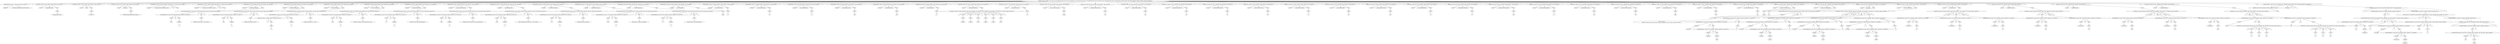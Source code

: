 digraph ast {
    0 [label="File(File { syntax: 0, hashes: [1, 4, 10, 16, 22, 27, 32, 49, 66, 86, 103, 120, 137, 154, 171, 188, 205, 211, 217, 223, 229, 235, 241, 247, 277, 283, 289, 295, 301, 307, 313, 319, 325, 331, 337, 343, 349, 355, 361, 367, 373, 379, 385, 391, 397, 403, 415, 497, 530, 554, 587], globals: [], labels: [], functions: [635], eof: Some(703) })"];
    0 -> 1;
    1 [label="Extends(Extends { syntax: 1, extends: Some(2), path: Some(3) })"];
    1 -> 2;
    2[label="#Extends"];
    1 -> 3;
    3[label="\"Modes/ShootMania/ModeGalaxyTitles.Script.txt\""];
    0 -> 4;
    4 [label="Const(Const { syntax: 4, const_: Some(5), name: Some(6), value: Some(7) })"];
    4 -> 5;
    5[label="#Const"];
    4 -> 6;
    6[label="CompatibleMapTypes"];
    4 -> 7;
    7 [label="Expr"];
    7 -> 8;
    8 [label="Literal"];
    8 -> 9;
    9[label="\"HungerGamesV2Arena\""];
    0 -> 10;
    10 [label="Const(Const { syntax: 10, const_: Some(11), name: Some(12), value: Some(13) })"];
    10 -> 11;
    11[label="#Const"];
    10 -> 12;
    12[label="Version"];
    10 -> 13;
    13 [label="Expr"];
    13 -> 14;
    14 [label="Literal"];
    14 -> 15;
    15[label="\"2018-02-17\""];
    0 -> 16;
    16 [label="Const(Const { syntax: 16, const_: Some(17), name: Some(18), value: Some(19) })"];
    16 -> 17;
    17[label="#Const"];
    16 -> 18;
    18[label="ScriptName"];
    16 -> 19;
    19 [label="Expr"];
    19 -> 20;
    20 [label="Literal"];
    20 -> 21;
    21[label="\"Modes/ShootMania/HungerGames.Script.txt\""];
    0 -> 22;
    22 [label="Include(Include { syntax: 22, include: Some(23), path: Some(24), as_: Some(25), name: Some(26) })"];
    22 -> 23;
    23[label="#Include"];
    22 -> 24;
    24[label="\"Libs/Nadeo/ShootMania/Map.Script.txt\""];
    22 -> 25;
    25[label="as"];
    22 -> 26;
    26[label="Map"];
    0 -> 27;
    27 [label="Include(Include { syntax: 27, include: Some(28), path: Some(29), as_: Some(30), name: Some(31) })"];
    27 -> 28;
    28[label="#Include"];
    27 -> 29;
    29[label="\"Libs/domino54/MultiClans.Script.txt\""];
    27 -> 30;
    30[label="as"];
    27 -> 31;
    31[label="Clans"];
    0 -> 32;
    32 [label="Setting(Setting { syntax: 32, setting: Some(33), name: Some(34), value: Some(35) })"];
    32 -> 33;
    33[label="#Setting"];
    32 -> 34;
    34[label="S_OffZoneActivationTime"];
    32 -> 35;
    35 [label="Expr"];
    35 -> 43;
    43 [label="FunctionCall(FunctionCall { syntax: 43, lhs: Some(38), lparen: Some(44), args: [(45, None)], rparen: Some(48) })"];
    43 -> 38;
    38 [label="BinaryOp(BinaryOp { syntax: 38, lhs: Some(36), operator: Some(39), rhs: Some(40) })"];
    38 -> 36;
    36 [label="Literal"];
    36 -> 37;
    37[label="360"];
    38 -> 39;
    39[label="as"];
    38 -> 40;
    40 [label="Expr"];
    40 -> 41;
    41 [label="Identifier"];
    41 -> 42;
    42[label="_"];
    43 -> 44;
    44[label="("];
    43 -> 45;
    45 [label="Expr"];
    45 -> 46;
    46 [label="Literal"];
    46 -> 47;
    47[label="\"OffZone activation time (0 = don't activate)\""];
    43 -> 48;
    48[label=")"];
    0 -> 49;
    49 [label="Setting(Setting { syntax: 49, setting: Some(50), name: Some(51), value: Some(52) })"];
    49 -> 50;
    50[label="#Setting"];
    49 -> 51;
    51[label="S_OffZoneShrinkDuration"];
    49 -> 52;
    52 [label="Expr"];
    52 -> 60;
    60 [label="FunctionCall(FunctionCall { syntax: 60, lhs: Some(55), lparen: Some(61), args: [(62, None)], rparen: Some(65) })"];
    60 -> 55;
    55 [label="BinaryOp(BinaryOp { syntax: 55, lhs: Some(53), operator: Some(56), rhs: Some(57) })"];
    55 -> 53;
    53 [label="Literal"];
    53 -> 54;
    54[label="180"];
    55 -> 56;
    56[label="as"];
    55 -> 57;
    57 [label="Expr"];
    57 -> 58;
    58 [label="Identifier"];
    58 -> 59;
    59[label="_"];
    60 -> 61;
    61[label="("];
    60 -> 62;
    62 [label="Expr"];
    62 -> 63;
    63 [label="Literal"];
    63 -> 64;
    64[label="\"OffZone shrink duration (min. 60)\""];
    60 -> 65;
    65[label=")"];
    0 -> 66;
    66 [label="Setting(Setting { syntax: 66, setting: Some(67), name: Some(68), value: Some(69) })"];
    66 -> 67;
    67[label="#Setting"];
    66 -> 68;
    68[label="S_ObjectsSpawnRatio"];
    66 -> 69;
    69 [label="Expr"];
    69 -> 80;
    80 [label="FunctionCall(FunctionCall { syntax: 80, lhs: Some(75), lparen: Some(81), args: [(82, None)], rparen: Some(85) })"];
    80 -> 75;
    75 [label="BinaryOp(BinaryOp { syntax: 75, lhs: Some(70), operator: Some(76), rhs: Some(77) })"];
    75 -> 70;
    70 [label="UnOp(UnOp { syntax: 70, operator: Some(71), operand: Some(72) })"];
    70 -> 71;
    71[label="-"];
    70 -> 72;
    72 [label="Expr"];
    72 -> 73;
    73 [label="Literal"];
    73 -> 74;
    74[label="1."];
    75 -> 76;
    76[label="as"];
    75 -> 77;
    77 [label="Expr"];
    77 -> 78;
    78 [label="Identifier"];
    78 -> 79;
    79[label="_"];
    80 -> 81;
    81[label="("];
    80 -> 82;
    82 [label="Expr"];
    82 -> 83;
    83 [label="Literal"];
    83 -> 84;
    84[label="\"Objects spawning ratio (-1 = auto)\""];
    80 -> 85;
    85[label=")"];
    0 -> 86;
    86 [label="Setting(Setting { syntax: 86, setting: Some(87), name: Some(88), value: Some(89) })"];
    86 -> 87;
    87[label="#Setting"];
    86 -> 88;
    88[label="S_NewcomersJoinTime"];
    86 -> 89;
    89 [label="Expr"];
    89 -> 97;
    97 [label="FunctionCall(FunctionCall { syntax: 97, lhs: Some(92), lparen: Some(98), args: [(99, None)], rparen: Some(102) })"];
    97 -> 92;
    92 [label="BinaryOp(BinaryOp { syntax: 92, lhs: Some(90), operator: Some(93), rhs: Some(94) })"];
    92 -> 90;
    90 [label="Literal"];
    90 -> 91;
    91[label="240"];
    92 -> 93;
    93[label="as"];
    92 -> 94;
    94 [label="Expr"];
    94 -> 95;
    95 [label="Identifier"];
    95 -> 96;
    96[label="_"];
    97 -> 98;
    98[label="("];
    97 -> 99;
    99 [label="Expr"];
    99 -> 100;
    100 [label="Literal"];
    100 -> 101;
    101[label="\"Time for new players to join the game after it starts\""];
    97 -> 102;
    102[label=")"];
    0 -> 103;
    103 [label="Setting(Setting { syntax: 103, setting: Some(104), name: Some(105), value: Some(106) })"];
    103 -> 104;
    104[label="#Setting"];
    103 -> 105;
    105[label="S_ObjectsDroppingRatio"];
    103 -> 106;
    106 [label="Expr"];
    106 -> 114;
    114 [label="FunctionCall(FunctionCall { syntax: 114, lhs: Some(109), lparen: Some(115), args: [(116, None)], rparen: Some(119) })"];
    114 -> 109;
    109 [label="BinaryOp(BinaryOp { syntax: 109, lhs: Some(107), operator: Some(110), rhs: Some(111) })"];
    109 -> 107;
    107 [label="Literal"];
    107 -> 108;
    108[label=".5"];
    109 -> 110;
    110[label="as"];
    109 -> 111;
    111 [label="Expr"];
    111 -> 112;
    112 [label="Identifier"];
    112 -> 113;
    113[label="_"];
    114 -> 115;
    115[label="("];
    114 -> 116;
    116 [label="Expr"];
    116 -> 117;
    117 [label="Literal"];
    117 -> 118;
    118[label="\"Objects drop ratio from eliminated players\""];
    114 -> 119;
    119[label=")"];
    0 -> 120;
    120 [label="Setting(Setting { syntax: 120, setting: Some(121), name: Some(122), value: Some(123) })"];
    120 -> 121;
    121[label="#Setting"];
    120 -> 122;
    122[label="S_RandomizeObjectsSpawns"];
    120 -> 123;
    123 [label="Expr"];
    123 -> 131;
    131 [label="FunctionCall(FunctionCall { syntax: 131, lhs: Some(126), lparen: Some(132), args: [(133, None)], rparen: Some(136) })"];
    131 -> 126;
    126 [label="BinaryOp(BinaryOp { syntax: 126, lhs: Some(124), operator: Some(127), rhs: Some(128) })"];
    126 -> 124;
    124 [label="Literal"];
    124 -> 125;
    125[label="True"];
    126 -> 127;
    127[label="as"];
    126 -> 128;
    128 [label="Expr"];
    128 -> 129;
    129 [label="Identifier"];
    129 -> 130;
    130[label="_"];
    131 -> 132;
    132[label="("];
    131 -> 133;
    133 [label="Expr"];
    133 -> 134;
    134 [label="Literal"];
    134 -> 135;
    135[label="\"Randomize objects locations on the map (except Armor)\""];
    131 -> 136;
    136[label=")"];
    0 -> 137;
    137 [label="Setting(Setting { syntax: 137, setting: Some(138), name: Some(139), value: Some(140) })"];
    137 -> 138;
    138[label="#Setting"];
    137 -> 139;
    139[label="S_ArmorRespawnTime"];
    137 -> 140;
    140 [label="Expr"];
    140 -> 148;
    148 [label="FunctionCall(FunctionCall { syntax: 148, lhs: Some(143), lparen: Some(149), args: [(150, None)], rparen: Some(153) })"];
    148 -> 143;
    143 [label="BinaryOp(BinaryOp { syntax: 143, lhs: Some(141), operator: Some(144), rhs: Some(145) })"];
    143 -> 141;
    141 [label="Literal"];
    141 -> 142;
    142[label="180"];
    143 -> 144;
    144[label="as"];
    143 -> 145;
    145 [label="Expr"];
    145 -> 146;
    146 [label="Identifier"];
    146 -> 147;
    147[label="_"];
    148 -> 149;
    149[label="("];
    148 -> 150;
    150 [label="Expr"];
    150 -> 151;
    151 [label="Literal"];
    151 -> 152;
    152[label="\"Armor and Replie respawn duration (0 = don't respawn)\""];
    148 -> 153;
    153[label=")"];
    0 -> 154;
    154 [label="Setting(Setting { syntax: 154, setting: Some(155), name: Some(156), value: Some(157) })"];
    154 -> 155;
    155[label="#Setting"];
    154 -> 156;
    156[label="S_ToadsFirstSpawnDelay"];
    154 -> 157;
    157 [label="Expr"];
    157 -> 165;
    165 [label="FunctionCall(FunctionCall { syntax: 165, lhs: Some(160), lparen: Some(166), args: [(167, None)], rparen: Some(170) })"];
    165 -> 160;
    160 [label="BinaryOp(BinaryOp { syntax: 160, lhs: Some(158), operator: Some(161), rhs: Some(162) })"];
    160 -> 158;
    158 [label="Literal"];
    158 -> 159;
    159[label="30"];
    160 -> 161;
    161[label="as"];
    160 -> 162;
    162 [label="Expr"];
    162 -> 163;
    163 [label="Identifier"];
    163 -> 164;
    164[label="_"];
    165 -> 166;
    166[label="("];
    165 -> 167;
    167 [label="Expr"];
    167 -> 168;
    168 [label="Literal"];
    168 -> 169;
    169[label="\"Delay before Toads are spawned\""];
    165 -> 170;
    170[label=")"];
    0 -> 171;
    171 [label="Setting(Setting { syntax: 171, setting: Some(172), name: Some(173), value: Some(174) })"];
    171 -> 172;
    172[label="#Setting"];
    171 -> 173;
    173[label="S_AllowPlayersRespawn"];
    171 -> 174;
    174 [label="Expr"];
    174 -> 182;
    182 [label="FunctionCall(FunctionCall { syntax: 182, lhs: Some(177), lparen: Some(183), args: [(184, None)], rparen: Some(187) })"];
    182 -> 177;
    177 [label="BinaryOp(BinaryOp { syntax: 177, lhs: Some(175), operator: Some(178), rhs: Some(179) })"];
    177 -> 175;
    175 [label="Literal"];
    175 -> 176;
    176[label="True"];
    177 -> 178;
    178[label="as"];
    177 -> 179;
    179 [label="Expr"];
    179 -> 180;
    180 [label="Identifier"];
    180 -> 181;
    181[label="_"];
    182 -> 183;
    183[label="("];
    182 -> 184;
    184 [label="Expr"];
    184 -> 185;
    185 [label="Literal"];
    185 -> 186;
    186[label="\"Allow players to respawn on Checkpoints\""];
    182 -> 187;
    187[label=")"];
    0 -> 188;
    188 [label="Setting(Setting { syntax: 188, setting: Some(189), name: Some(190), value: Some(191) })"];
    188 -> 189;
    189[label="#Setting"];
    188 -> 190;
    190[label="S_MatchmakingFormat"];
    188 -> 191;
    191 [label="Expr"];
    191 -> 199;
    199 [label="FunctionCall(FunctionCall { syntax: 199, lhs: Some(194), lparen: Some(200), args: [(201, None)], rparen: Some(204) })"];
    199 -> 194;
    194 [label="BinaryOp(BinaryOp { syntax: 194, lhs: Some(192), operator: Some(195), rhs: Some(196) })"];
    194 -> 192;
    192 [label="Literal"];
    192 -> 193;
    193[label="8"];
    194 -> 195;
    195[label="as"];
    194 -> 196;
    196 [label="Expr"];
    196 -> 197;
    197 [label="Identifier"];
    197 -> 198;
    198[label="_"];
    199 -> 200;
    200[label="("];
    199 -> 201;
    201 [label="Expr"];
    201 -> 202;
    202 [label="Literal"];
    202 -> 203;
    203[label="\"Number of players in matchmaking mode\""];
    199 -> 204;
    204[label=")"];
    0 -> 205;
    205 [label="Setting(Setting { syntax: 205, setting: Some(206), name: Some(207), value: Some(208) })"];
    205 -> 206;
    206[label="#Setting"];
    205 -> 207;
    207[label="S_AutoManageAFK"];
    205 -> 208;
    208 [label="Expr"];
    208 -> 209;
    209 [label="Literal"];
    209 -> 210;
    210[label="False"];
    0 -> 211;
    211 [label="Setting(Setting { syntax: 211, setting: Some(212), name: Some(213), value: Some(214) })"];
    211 -> 212;
    212[label="#Setting"];
    211 -> 213;
    213[label="S_PlayerArmorPoints"];
    211 -> 214;
    214 [label="Expr"];
    214 -> 215;
    215 [label="Literal"];
    215 -> 216;
    216[label="5"];
    0 -> 217;
    217 [label="Setting(Setting { syntax: 217, setting: Some(218), name: Some(219), value: Some(220) })"];
    217 -> 218;
    218[label="#Setting"];
    217 -> 219;
    219[label="S_MaximumNbWeapons"];
    217 -> 220;
    220 [label="Expr"];
    220 -> 221;
    221 [label="Literal"];
    221 -> 222;
    222[label="3"];
    0 -> 223;
    223 [label="Setting(Setting { syntax: 223, setting: Some(224), name: Some(225), value: Some(226) })"];
    223 -> 224;
    224[label="#Setting"];
    223 -> 225;
    225[label="S_MaximumNbReplies"];
    223 -> 226;
    226 [label="Expr"];
    226 -> 227;
    227 [label="Literal"];
    227 -> 228;
    228[label="5"];
    0 -> 229;
    229 [label="Setting(Setting { syntax: 229, setting: Some(230), name: Some(231), value: Some(232) })"];
    229 -> 230;
    230[label="#Setting"];
    229 -> 231;
    231[label="S_ObjectsRespawnTime"];
    229 -> 232;
    232 [label="Expr"];
    232 -> 233;
    233 [label="Literal"];
    233 -> 234;
    234[label="300"];
    0 -> 235;
    235 [label="Setting(Setting { syntax: 235, setting: Some(236), name: Some(237), value: Some(238) })"];
    235 -> 236;
    236[label="#Setting"];
    235 -> 237;
    237[label="S_ToadsRespawnTime"];
    235 -> 238;
    238 [label="Expr"];
    238 -> 239;
    239 [label="Literal"];
    239 -> 240;
    240[label="240"];
    0 -> 241;
    241 [label="Setting(Setting { syntax: 241, setting: Some(242), name: Some(243), value: Some(244) })"];
    241 -> 242;
    242[label="#Setting"];
    241 -> 243;
    243[label="S_ToadsSpawnRatio"];
    241 -> 244;
    244 [label="Expr"];
    244 -> 245;
    245 [label="Literal"];
    245 -> 246;
    246[label="1."];
    0 -> 247;
    247 [label="Const(Const { syntax: 247, const_: Some(248), name: Some(249), value: Some(250) })"];
    247 -> 248;
    248[label="#Const"];
    247 -> 249;
    249[label="C_ModeSupportedObjects"];
    247 -> 250;
    250 [label="Expr"];
    250 -> 251;
    251 [label="Array(Array { syntax: 251, lsquare: Some(252), values: [(253, Some(256)), (257, Some(260)), (261, Some(264)), (265, Some(268)), (269, Some(272)), (273, None)], rsquare: Some(276) })"];
    251 -> 252;
    252[label="["];
    251 -> 253;
    253 [label="Expr"];
    253 -> 254;
    254 [label="Literal"];
    254 -> 255;
    255[label="\"Weapon\""];
    251 -> 256;
    256[label=","];
    251 -> 257;
    257 [label="Expr"];
    257 -> 258;
    258 [label="Literal"];
    258 -> 259;
    259[label="\"Charge\""];
    251 -> 260;
    260[label=","];
    251 -> 261;
    261 [label="Expr"];
    261 -> 262;
    262 [label="Literal"];
    262 -> 263;
    263[label="\"Mini\""];
    251 -> 264;
    264[label=","];
    251 -> 265;
    265 [label="Expr"];
    265 -> 266;
    266 [label="Literal"];
    266 -> 267;
    267[label="\"Replie\""];
    251 -> 268;
    268[label=","];
    251 -> 269;
    269 [label="Expr"];
    269 -> 270;
    270 [label="Literal"];
    270 -> 271;
    271[label="\"Armor\""];
    251 -> 272;
    272[label=","];
    251 -> 273;
    273 [label="Expr"];
    273 -> 274;
    274 [label="Literal"];
    274 -> 275;
    275[label="\"Fuel\""];
    251 -> 276;
    276[label="]"];
    0 -> 277;
    277 [label="Const(Const { syntax: 277, const_: Some(278), name: Some(279), value: Some(280) })"];
    277 -> 278;
    278[label="#Const"];
    277 -> 279;
    279[label="C_RequiredPlayersNb"];
    277 -> 280;
    280 [label="Expr"];
    280 -> 281;
    281 [label="Literal"];
    281 -> 282;
    282[label="2"];
    0 -> 283;
    283 [label="Const(Const { syntax: 283, const_: Some(284), name: Some(285), value: Some(286) })"];
    283 -> 284;
    284[label="#Const"];
    283 -> 285;
    285[label="C_StartCountdownDuration"];
    283 -> 286;
    286 [label="Expr"];
    286 -> 287;
    287 [label="Literal"];
    287 -> 288;
    288[label="10000"];
    0 -> 289;
    289 [label="Const(Const { syntax: 289, const_: Some(290), name: Some(291), value: Some(292) })"];
    289 -> 290;
    290[label="#Const"];
    289 -> 291;
    291[label="C_OffZoneMinShrinkDuration"];
    289 -> 292;
    292 [label="Expr"];
    292 -> 293;
    293 [label="Literal"];
    293 -> 294;
    294[label="60"];
    0 -> 295;
    295 [label="Const(Const { syntax: 295, const_: Some(296), name: Some(297), value: Some(298) })"];
    295 -> 296;
    296[label="#Const"];
    295 -> 297;
    297[label="C_OffZoneMinimumRadius"];
    295 -> 298;
    298 [label="Expr"];
    298 -> 299;
    299 [label="Literal"];
    299 -> 300;
    300[label="36."];
    0 -> 301;
    301 [label="Const(Const { syntax: 301, const_: Some(302), name: Some(303), value: Some(304) })"];
    301 -> 302;
    302[label="#Const"];
    301 -> 303;
    303[label="C_AutoRatioItemsPerPlayer"];
    301 -> 304;
    304 [label="Expr"];
    304 -> 305;
    305 [label="Literal"];
    305 -> 306;
    306[label="15"];
    0 -> 307;
    307 [label="Const(Const { syntax: 307, const_: Some(308), name: Some(309), value: Some(310) })"];
    307 -> 308;
    308[label="#Const"];
    307 -> 309;
    309[label="C_PlayerMaxNbRocketSlots"];
    307 -> 310;
    310 [label="Expr"];
    310 -> 311;
    311 [label="Literal"];
    311 -> 312;
    312[label="4"];
    0 -> 313;
    313 [label="Const(Const { syntax: 313, const_: Some(314), name: Some(315), value: Some(316) })"];
    313 -> 314;
    314[label="#Const"];
    313 -> 315;
    315[label="C_PlayerPointsForSurvival"];
    313 -> 316;
    316 [label="Expr"];
    316 -> 317;
    317 [label="Literal"];
    317 -> 318;
    318[label="10"];
    0 -> 319;
    319 [label="Const(Const { syntax: 319, const_: Some(320), name: Some(321), value: Some(322) })"];
    319 -> 320;
    320[label="#Const"];
    319 -> 321;
    321[label="C_PlayerPointsForObjects"];
    319 -> 322;
    322 [label="Expr"];
    322 -> 323;
    323 [label="Literal"];
    323 -> 324;
    324[label="1"];
    0 -> 325;
    325 [label="Const(Const { syntax: 325, const_: Some(326), name: Some(327), value: Some(328) })"];
    325 -> 326;
    326[label="#Const"];
    325 -> 327;
    327[label="C_WinnerMinPointsDiff"];
    325 -> 328;
    328 [label="Expr"];
    328 -> 329;
    329 [label="Literal"];
    329 -> 330;
    330[label="10"];
    0 -> 331;
    331 [label="Const(Const { syntax: 331, const_: Some(332), name: Some(333), value: Some(334) })"];
    331 -> 332;
    332[label="#Const"];
    331 -> 333;
    333[label="C_WeaponItemArmorBonus"];
    331 -> 334;
    334 [label="Expr"];
    334 -> 335;
    335 [label="Literal"];
    335 -> 336;
    336[label="100"];
    0 -> 337;
    337 [label="Const(Const { syntax: 337, const_: Some(338), name: Some(339), value: Some(340) })"];
    337 -> 338;
    338[label="#Const"];
    337 -> 339;
    339[label="C_ChargeItemSkillPoints"];
    337 -> 340;
    340 [label="Expr"];
    340 -> 341;
    341 [label="Literal"];
    341 -> 342;
    342[label="5"];
    0 -> 343;
    343 [label="Const(Const { syntax: 343, const_: Some(344), name: Some(345), value: Some(346) })"];
    343 -> 344;
    344[label="#Const"];
    343 -> 345;
    345[label="C_MiniItemBonusMultiplier"];
    343 -> 346;
    346 [label="Expr"];
    346 -> 347;
    347 [label="Literal"];
    347 -> 348;
    348[label="2"];
    0 -> 349;
    349 [label="Const(Const { syntax: 349, const_: Some(350), name: Some(351), value: Some(352) })"];
    349 -> 350;
    350[label="#Const"];
    349 -> 351;
    351[label="C_MiniItemArmorTakenOnPick"];
    349 -> 352;
    352 [label="Expr"];
    352 -> 353;
    353 [label="Literal"];
    353 -> 354;
    354[label="100"];
    0 -> 355;
    355 [label="Const(Const { syntax: 355, const_: Some(356), name: Some(357), value: Some(358) })"];
    355 -> 356;
    356[label="#Const"];
    355 -> 357;
    357[label="C_ObjectsDropSpreadRadius"];
    355 -> 358;
    358 [label="Expr"];
    358 -> 359;
    359 [label="Literal"];
    359 -> 360;
    360[label="1."];
    0 -> 361;
    361 [label="Const(Const { syntax: 361, const_: Some(362), name: Some(363), value: Some(364) })"];
    361 -> 362;
    362[label="#Const"];
    361 -> 363;
    363[label="C_ToadObjectDropChance"];
    361 -> 364;
    364 [label="Expr"];
    364 -> 365;
    365 [label="Literal"];
    365 -> 366;
    366[label=".25"];
    0 -> 367;
    367 [label="Const(Const { syntax: 367, const_: Some(368), name: Some(369), value: Some(370) })"];
    367 -> 368;
    368[label="#Const"];
    367 -> 369;
    369[label="C_ToadChanceForArmorDrop"];
    367 -> 370;
    370 [label="Expr"];
    370 -> 371;
    371 [label="Literal"];
    371 -> 372;
    372[label=".25"];
    0 -> 373;
    373 [label="Const(Const { syntax: 373, const_: Some(374), name: Some(375), value: Some(376) })"];
    373 -> 374;
    374[label="#Const"];
    373 -> 375;
    375[label="C_GateOpeningDuration"];
    373 -> 376;
    376 [label="Expr"];
    376 -> 377;
    377 [label="Literal"];
    377 -> 378;
    378[label="5000"];
    0 -> 379;
    379 [label="Const(Const { syntax: 379, const_: Some(380), name: Some(381), value: Some(382) })"];
    379 -> 380;
    380[label="#Const"];
    379 -> 381;
    381[label="C_GateAutoCloseDelay"];
    379 -> 382;
    382 [label="Expr"];
    382 -> 383;
    383 [label="Literal"];
    383 -> 384;
    384[label="7500"];
    0 -> 385;
    385 [label="Const(Const { syntax: 385, const_: Some(386), name: Some(387), value: Some(388) })"];
    385 -> 386;
    386[label="#Const"];
    385 -> 387;
    387[label="C_CheckpointSafeDistance"];
    385 -> 388;
    388 [label="Expr"];
    388 -> 389;
    389 [label="Literal"];
    389 -> 390;
    390[label="12."];
    0 -> 391;
    391 [label="Const(Const { syntax: 391, const_: Some(392), name: Some(393), value: Some(394) })"];
    391 -> 392;
    392[label="#Const"];
    391 -> 393;
    393[label="C_RespawnWaitingDuration"];
    391 -> 394;
    394 [label="Expr"];
    394 -> 395;
    395 [label="Literal"];
    395 -> 396;
    396[label="15000"];
    0 -> 397;
    397 [label="Const(Const { syntax: 397, const_: Some(398), name: Some(399), value: Some(400) })"];
    397 -> 398;
    398[label="#Const"];
    397 -> 399;
    399[label="C_RespawnCancellingSpeed"];
    397 -> 400;
    400 [label="Expr"];
    400 -> 401;
    401 [label="Literal"];
    401 -> 402;
    402[label="2.5"];
    0 -> 403;
    403 [label="Const(Const { syntax: 403, const_: Some(404), name: Some(405), value: Some(406) })"];
    403 -> 404;
    404[label="#Const"];
    403 -> 405;
    405[label="Description"];
    403 -> 406;
    406 [label="Expr"];
    406 -> 409;
    409 [label="FunctionCall(FunctionCall { syntax: 409, lhs: Some(407), lparen: Some(410), args: [(411, None)], rparen: Some(414) })"];
    409 -> 407;
    407 [label="Identifier"];
    407 -> 408;
    408[label="_"];
    409 -> 410;
    410[label="("];
    409 -> 411;
    411 [label="Expr"];
    411 -> 412;
    412 [label="Literal"];
    412 -> 413;
    413[label="\"TYPE: Free for all\nOBJECTIVE: Protect Pole from Toads attack as long as it's possible. Game is over when 20 Toads reach the Pole.\""];
    409 -> 414;
    414[label=")"];
    0 -> 415;
    415 [label="Const(Const { syntax: 415, const_: Some(416), name: Some(417), value: Some(418) })"];
    415 -> 416;
    416[label="#Const"];
    415 -> 417;
    417[label="C_PlayerInitialWeapons"];
    415 -> 418;
    418 [label="Expr"];
    418 -> 419;
    419 [label="Array(Array { syntax: 419, lsquare: Some(420), values: [(421, Some(439)), (440, Some(458)), (459, Some(477)), (478, None)], rsquare: Some(496) })"];
    419 -> 420;
    420[label="["];
    419 -> 421;
    421 [label="Expr"];
    421 -> 434;
    434 [label="BinaryOp(BinaryOp { syntax: 434, lhs: Some(424), operator: Some(435), rhs: Some(436) })"];
    434 -> 424;
    424 [label="BinaryOp(BinaryOp { syntax: 424, lhs: Some(422), operator: Some(425), rhs: Some(426) })"];
    424 -> 422;
    422 [label="Identifier"];
    422 -> 423;
    423[label="CSmMode"];
    424 -> 425;
    425[label="::"];
    424 -> 426;
    426 [label="Expr"];
    426 -> 429;
    429 [label="BinaryOp(BinaryOp { syntax: 429, lhs: Some(427), operator: Some(430), rhs: Some(431) })"];
    429 -> 427;
    427 [label="Identifier"];
    427 -> 428;
    428[label="EWeapon"];
    429 -> 430;
    430[label="::"];
    429 -> 431;
    431 [label="Expr"];
    431 -> 432;
    432 [label="Identifier"];
    432 -> 433;
    433[label="Laser"];
    434 -> 435;
    435[label="=>"];
    434 -> 436;
    436 [label="Expr"];
    436 -> 437;
    437 [label="Literal"];
    437 -> 438;
    438[label="0"];
    419 -> 439;
    439[label=","];
    419 -> 440;
    440 [label="Expr"];
    440 -> 453;
    453 [label="BinaryOp(BinaryOp { syntax: 453, lhs: Some(443), operator: Some(454), rhs: Some(455) })"];
    453 -> 443;
    443 [label="BinaryOp(BinaryOp { syntax: 443, lhs: Some(441), operator: Some(444), rhs: Some(445) })"];
    443 -> 441;
    441 [label="Identifier"];
    441 -> 442;
    442[label="CSmMode"];
    443 -> 444;
    444[label="::"];
    443 -> 445;
    445 [label="Expr"];
    445 -> 448;
    448 [label="BinaryOp(BinaryOp { syntax: 448, lhs: Some(446), operator: Some(449), rhs: Some(450) })"];
    448 -> 446;
    446 [label="Identifier"];
    446 -> 447;
    447[label="EWeapon"];
    448 -> 449;
    449[label="::"];
    448 -> 450;
    450 [label="Expr"];
    450 -> 451;
    451 [label="Identifier"];
    451 -> 452;
    452[label="Nucleus"];
    453 -> 454;
    454[label="=>"];
    453 -> 455;
    455 [label="Expr"];
    455 -> 456;
    456 [label="Literal"];
    456 -> 457;
    457[label="0"];
    419 -> 458;
    458[label=","];
    419 -> 459;
    459 [label="Expr"];
    459 -> 472;
    472 [label="BinaryOp(BinaryOp { syntax: 472, lhs: Some(462), operator: Some(473), rhs: Some(474) })"];
    472 -> 462;
    462 [label="BinaryOp(BinaryOp { syntax: 462, lhs: Some(460), operator: Some(463), rhs: Some(464) })"];
    462 -> 460;
    460 [label="Identifier"];
    460 -> 461;
    461[label="CSmMode"];
    462 -> 463;
    463[label="::"];
    462 -> 464;
    464 [label="Expr"];
    464 -> 467;
    467 [label="BinaryOp(BinaryOp { syntax: 467, lhs: Some(465), operator: Some(468), rhs: Some(469) })"];
    467 -> 465;
    465 [label="Identifier"];
    465 -> 466;
    466[label="EWeapon"];
    467 -> 468;
    468[label="::"];
    467 -> 469;
    469 [label="Expr"];
    469 -> 470;
    470 [label="Identifier"];
    470 -> 471;
    471[label="Arrow"];
    472 -> 473;
    473[label="=>"];
    472 -> 474;
    474 [label="Expr"];
    474 -> 475;
    475 [label="Literal"];
    475 -> 476;
    476[label="0"];
    419 -> 477;
    477[label=","];
    419 -> 478;
    478 [label="Expr"];
    478 -> 491;
    491 [label="BinaryOp(BinaryOp { syntax: 491, lhs: Some(481), operator: Some(492), rhs: Some(493) })"];
    491 -> 481;
    481 [label="BinaryOp(BinaryOp { syntax: 481, lhs: Some(479), operator: Some(482), rhs: Some(483) })"];
    481 -> 479;
    479 [label="Identifier"];
    479 -> 480;
    480[label="CSmMode"];
    481 -> 482;
    482[label="::"];
    481 -> 483;
    483 [label="Expr"];
    483 -> 486;
    486 [label="BinaryOp(BinaryOp { syntax: 486, lhs: Some(484), operator: Some(487), rhs: Some(488) })"];
    486 -> 484;
    484 [label="Identifier"];
    484 -> 485;
    485[label="EWeapon"];
    486 -> 487;
    487[label="::"];
    486 -> 488;
    488 [label="Expr"];
    488 -> 489;
    489 [label="Identifier"];
    489 -> 490;
    490[label="Rocket"];
    491 -> 492;
    492[label="=>"];
    491 -> 493;
    493 [label="Expr"];
    493 -> 494;
    494 [label="Literal"];
    494 -> 495;
    495[label="4"];
    419 -> 496;
    496[label="]"];
    0 -> 497;
    497 [label="Const(Const { syntax: 497, const_: Some(498), name: Some(499), value: Some(500) })"];
    497 -> 498;
    498[label="#Const"];
    497 -> 499;
    499[label="C_SkillsPointsStart"];
    497 -> 500;
    500 [label="Expr"];
    500 -> 501;
    501 [label="Array(Array { syntax: 501, lsquare: Some(502), values: [(503, Some(511)), (512, Some(520)), (521, None)], rsquare: Some(529) })"];
    501 -> 502;
    502[label="["];
    501 -> 503;
    503 [label="Expr"];
    503 -> 506;
    506 [label="BinaryOp(BinaryOp { syntax: 506, lhs: Some(504), operator: Some(507), rhs: Some(508) })"];
    506 -> 504;
    504 [label="Literal"];
    504 -> 505;
    505[label="\"AmmoGain\""];
    506 -> 507;
    507[label="=>"];
    506 -> 508;
    508 [label="Expr"];
    508 -> 509;
    509 [label="Literal"];
    509 -> 510;
    510[label="0"];
    501 -> 511;
    511[label=","];
    501 -> 512;
    512 [label="Expr"];
    512 -> 515;
    515 [label="BinaryOp(BinaryOp { syntax: 515, lhs: Some(513), operator: Some(516), rhs: Some(517) })"];
    515 -> 513;
    513 [label="Literal"];
    513 -> 514;
    514[label="\"StaminaGain\""];
    515 -> 516;
    516[label="=>"];
    515 -> 517;
    517 [label="Expr"];
    517 -> 518;
    518 [label="Literal"];
    518 -> 519;
    519[label="0"];
    501 -> 520;
    520[label=","];
    501 -> 521;
    521 [label="Expr"];
    521 -> 524;
    524 [label="BinaryOp(BinaryOp { syntax: 524, lhs: Some(522), operator: Some(525), rhs: Some(526) })"];
    524 -> 522;
    522 [label="Literal"];
    522 -> 523;
    523[label="\"StaminaMax\""];
    524 -> 525;
    525[label="=>"];
    524 -> 526;
    526 [label="Expr"];
    526 -> 527;
    527 [label="Literal"];
    527 -> 528;
    528[label="75"];
    501 -> 529;
    529[label="]"];
    0 -> 530;
    530 [label="Const(Const { syntax: 530, const_: Some(531), name: Some(532), value: Some(533) })"];
    530 -> 531;
    531[label="#Const"];
    530 -> 532;
    532[label="C_SkillsPointsOnGoal"];
    530 -> 533;
    533 [label="Expr"];
    533 -> 534;
    534 [label="Array(Array { syntax: 534, lsquare: Some(535), values: [(536, Some(544)), (545, None)], rsquare: Some(553) })"];
    534 -> 535;
    535[label="["];
    534 -> 536;
    536 [label="Expr"];
    536 -> 539;
    539 [label="BinaryOp(BinaryOp { syntax: 539, lhs: Some(537), operator: Some(540), rhs: Some(541) })"];
    539 -> 537;
    537 [label="Literal"];
    537 -> 538;
    538[label="\"AmmoGain\""];
    539 -> 540;
    540[label="=>"];
    539 -> 541;
    541 [label="Expr"];
    541 -> 542;
    542 [label="Literal"];
    542 -> 543;
    543[label="50"];
    534 -> 544;
    544[label=","];
    534 -> 545;
    545 [label="Expr"];
    545 -> 548;
    548 [label="BinaryOp(BinaryOp { syntax: 548, lhs: Some(546), operator: Some(549), rhs: Some(550) })"];
    548 -> 546;
    546 [label="Literal"];
    546 -> 547;
    547[label="\"StaminaGain\""];
    548 -> 549;
    549[label="=>"];
    548 -> 550;
    550 [label="Expr"];
    550 -> 551;
    551 [label="Literal"];
    551 -> 552;
    552[label="20"];
    534 -> 553;
    553[label="]"];
    0 -> 554;
    554 [label="Const(Const { syntax: 554, const_: Some(555), name: Some(556), value: Some(557) })"];
    554 -> 555;
    555[label="#Const"];
    554 -> 556;
    556[label="C_SkillsPointsLimit"];
    554 -> 557;
    557 [label="Expr"];
    557 -> 558;
    558 [label="Array(Array { syntax: 558, lsquare: Some(559), values: [(560, Some(568)), (569, Some(577)), (578, None)], rsquare: Some(586) })"];
    558 -> 559;
    559[label="["];
    558 -> 560;
    560 [label="Expr"];
    560 -> 563;
    563 [label="BinaryOp(BinaryOp { syntax: 563, lhs: Some(561), operator: Some(564), rhs: Some(565) })"];
    563 -> 561;
    561 [label="Literal"];
    561 -> 562;
    562[label="\"AmmoGain\""];
    563 -> 564;
    564[label="=>"];
    563 -> 565;
    565 [label="Expr"];
    565 -> 566;
    566 [label="Literal"];
    566 -> 567;
    567[label="300"];
    558 -> 568;
    568[label=","];
    558 -> 569;
    569 [label="Expr"];
    569 -> 572;
    572 [label="BinaryOp(BinaryOp { syntax: 572, lhs: Some(570), operator: Some(573), rhs: Some(574) })"];
    572 -> 570;
    570 [label="Literal"];
    570 -> 571;
    571[label="\"StaminaGain\""];
    572 -> 573;
    573[label="=>"];
    572 -> 574;
    574 [label="Expr"];
    574 -> 575;
    575 [label="Literal"];
    575 -> 576;
    576[label="100"];
    558 -> 577;
    577[label=","];
    558 -> 578;
    578 [label="Expr"];
    578 -> 581;
    581 [label="BinaryOp(BinaryOp { syntax: 581, lhs: Some(579), operator: Some(582), rhs: Some(583) })"];
    581 -> 579;
    579 [label="Literal"];
    579 -> 580;
    580[label="\"StaminaMax\""];
    581 -> 582;
    582[label="=>"];
    581 -> 583;
    583 [label="Expr"];
    583 -> 584;
    584 [label="Literal"];
    584 -> 585;
    585[label="300"];
    558 -> 586;
    586[label="]"];
    0 -> 587;
    587 [label="Const(Const { syntax: 587, const_: Some(588), name: Some(589), value: Some(590) })"];
    587 -> 588;
    588[label="#Const"];
    587 -> 589;
    589[label="C_ScoresTablePosition"];
    587 -> 590;
    590 [label="Expr"];
    590 -> 591;
    591 [label="Array(Array { syntax: 591, lsquare: Some(592), values: [(593, Some(613)), (614, None)], rsquare: Some(634) })"];
    591 -> 592;
    592[label="["];
    591 -> 593;
    593 [label="Expr"];
    593 -> 596;
    596 [label="BinaryOp(BinaryOp { syntax: 596, lhs: Some(594), operator: Some(597), rhs: Some(598) })"];
    596 -> 594;
    594 [label="Literal"];
    594 -> 595;
    595[label="False"];
    596 -> 597;
    597[label="=>"];
    596 -> 598;
    598 [label="Expr"];
    598 -> 599;
    599 [label="Vector(Vector { syntax: 599, langle: Some(600), values: [(601, Some(604)), (605, Some(608)), (609, None)], rangle: Some(612) })"];
    599 -> 600;
    600[label="<"];
    599 -> 601;
    601 [label="Expr"];
    601 -> 602;
    602 [label="Literal"];
    602 -> 603;
    603[label="0."];
    599 -> 604;
    604[label=","];
    599 -> 605;
    605 [label="Expr"];
    605 -> 606;
    606 [label="Literal"];
    606 -> 607;
    607[label="40."];
    599 -> 608;
    608[label=","];
    599 -> 609;
    609 [label="Expr"];
    609 -> 610;
    610 [label="Literal"];
    610 -> 611;
    611[label="20."];
    599 -> 612;
    612[label=">"];
    591 -> 613;
    613[label=","];
    591 -> 614;
    614 [label="Expr"];
    614 -> 617;
    617 [label="BinaryOp(BinaryOp { syntax: 617, lhs: Some(615), operator: Some(618), rhs: Some(619) })"];
    617 -> 615;
    615 [label="Literal"];
    615 -> 616;
    616[label="True"];
    617 -> 618;
    618[label="=>"];
    617 -> 619;
    619 [label="Expr"];
    619 -> 620;
    620 [label="Vector(Vector { syntax: 620, langle: Some(621), values: [(622, Some(625)), (626, Some(629)), (630, None)], rangle: Some(633) })"];
    620 -> 621;
    621[label="<"];
    620 -> 622;
    622 [label="Expr"];
    622 -> 623;
    623 [label="Literal"];
    623 -> 624;
    624[label="0."];
    620 -> 625;
    625[label=","];
    620 -> 626;
    626 [label="Expr"];
    626 -> 627;
    627 [label="Literal"];
    627 -> 628;
    628[label="47."];
    620 -> 629;
    629[label=","];
    620 -> 630;
    630 [label="Expr"];
    630 -> 631;
    631 [label="Literal"];
    631 -> 632;
    632[label="20."];
    620 -> 633;
    633[label=">"];
    591 -> 634;
    634[label="]"];
    0 -> 635;
    635 [label="FuncDec(FuncDec { syntax: 635, type_: Some(636), name: Some(638), lparen: Some(639), args: [], rparen: Some(640), body: Some(641) })"];
    635 -> 636;
    636 [label="Type(Type { syntax: 636, basename: Some(637), members: [], arrays: [] })"];
    636 -> 637;
    637[label="Void"];
    635 -> 638;
    638[label="Private_Test"];
    635 -> 639;
    639[label="("];
    635 -> 640;
    640[label=")"];
    635 -> 641;
    641 [label="Block(Block { syntax: 641, lbrace: Some(642), statements: [643, 673], rbrace: Some(702) })"];
    641 -> 642;
    642[label="{"];
    641 -> 643;
    643 [label="Statement(Statement { syntax: 643, statement: Some(644), semicolon: Some(672) })"];
    643 -> 644;
    644 [label="Expr"];
    644 -> 652;
    652 [label="FunctionCall(FunctionCall { syntax: 652, lhs: Some(647), lparen: Some(653), args: [(654, Some(657)), (658, None)], rparen: Some(671) })"];
    652 -> 647;
    647 [label="BinaryOp(BinaryOp { syntax: 647, lhs: Some(645), operator: Some(648), rhs: Some(649) })"];
    647 -> 645;
    645 [label="Identifier"];
    645 -> 646;
    646[label="UI"];
    647 -> 648;
    648[label="."];
    647 -> 649;
    649 [label="Expr"];
    649 -> 650;
    650 [label="Identifier"];
    650 -> 651;
    651[label="SendNotice"];
    652 -> 653;
    653[label="("];
    652 -> 654;
    654 [label="Expr"];
    654 -> 655;
    655 [label="Literal"];
    655 -> 656;
    656[label="\"\""];
    652 -> 657;
    657[label=","];
    652 -> 658;
    658 [label="Expr"];
    658 -> 661;
    661 [label="BinaryOp(BinaryOp { syntax: 661, lhs: Some(659), operator: Some(662), rhs: Some(663) })"];
    661 -> 659;
    659 [label="Identifier"];
    659 -> 660;
    660[label="CUIConfig"];
    661 -> 662;
    662[label="::"];
    661 -> 663;
    663 [label="Expr"];
    663 -> 666;
    666 [label="BinaryOp(BinaryOp { syntax: 666, lhs: Some(664), operator: Some(667), rhs: Some(668) })"];
    666 -> 664;
    664 [label="Identifier"];
    664 -> 665;
    665[label="ENoticeLevel"];
    666 -> 667;
    667[label="::"];
    666 -> 668;
    668 [label="Expr"];
    668 -> 669;
    669 [label="Identifier"];
    669 -> 670;
    670[label="PlayerInfo"];
    652 -> 671;
    671[label=")"];
    643 -> 672;
    672[label=";"];
    641 -> 673;
    673 [label="Statement(Statement { syntax: 673, statement: Some(674), semicolon: None })"];
    673 -> 674;
    674 [label="If(If { syntax: 674, if_: Some(675), lparen: Some(676), condition: Some(677), rparen: Some(686), body: Some(687), else_: None })"];
    674 -> 675;
    675[label="if"];
    674 -> 676;
    676[label="("];
    674 -> 677;
    677 [label="Expr"];
    677 -> 680;
    680 [label="ArrayAccess(ArrayAccess { syntax: 680, lhs: Some(678), lsquare: Some(681), index: Some(682), rsquare: Some(685) })"];
    680 -> 678;
    678 [label="Identifier"];
    678 -> 679;
    679[label="Mdr"];
    680 -> 681;
    681[label="["];
    680 -> 682;
    682 [label="Expr"];
    682 -> 683;
    683 [label="Literal"];
    683 -> 684;
    684[label="0"];
    680 -> 685;
    685[label="]"];
    674 -> 686;
    686[label=")"];
    674 -> 687;
    687 [label="Statement(Statement { syntax: 687, statement: Some(688), semicolon: None })"];
    687 -> 688;
    688 [label="Block(Block { syntax: 688, lbrace: Some(689), statements: [690], rbrace: Some(701) })"];
    688 -> 689;
    689[label="{"];
    688 -> 690;
    690 [label="Statement(Statement { syntax: 690, statement: Some(691), semicolon: Some(700) })"];
    690 -> 691;
    691 [label="Expr"];
    691 -> 694;
    694 [label="FunctionCall(FunctionCall { syntax: 694, lhs: Some(692), lparen: Some(695), args: [(696, None)], rparen: Some(699) })"];
    694 -> 692;
    692 [label="Identifier"];
    692 -> 693;
    693[label="log"];
    694 -> 695;
    695[label="("];
    694 -> 696;
    696 [label="Expr"];
    696 -> 697;
    697 [label="Literal"];
    697 -> 698;
    698[label="\"MDR\""];
    694 -> 699;
    699[label=")"];
    690 -> 700;
    700[label=";"];
    688 -> 701;
    701[label="}"];
    641 -> 702;
    702[label="}"];
    0 -> 703;
    703[label=""];
}

